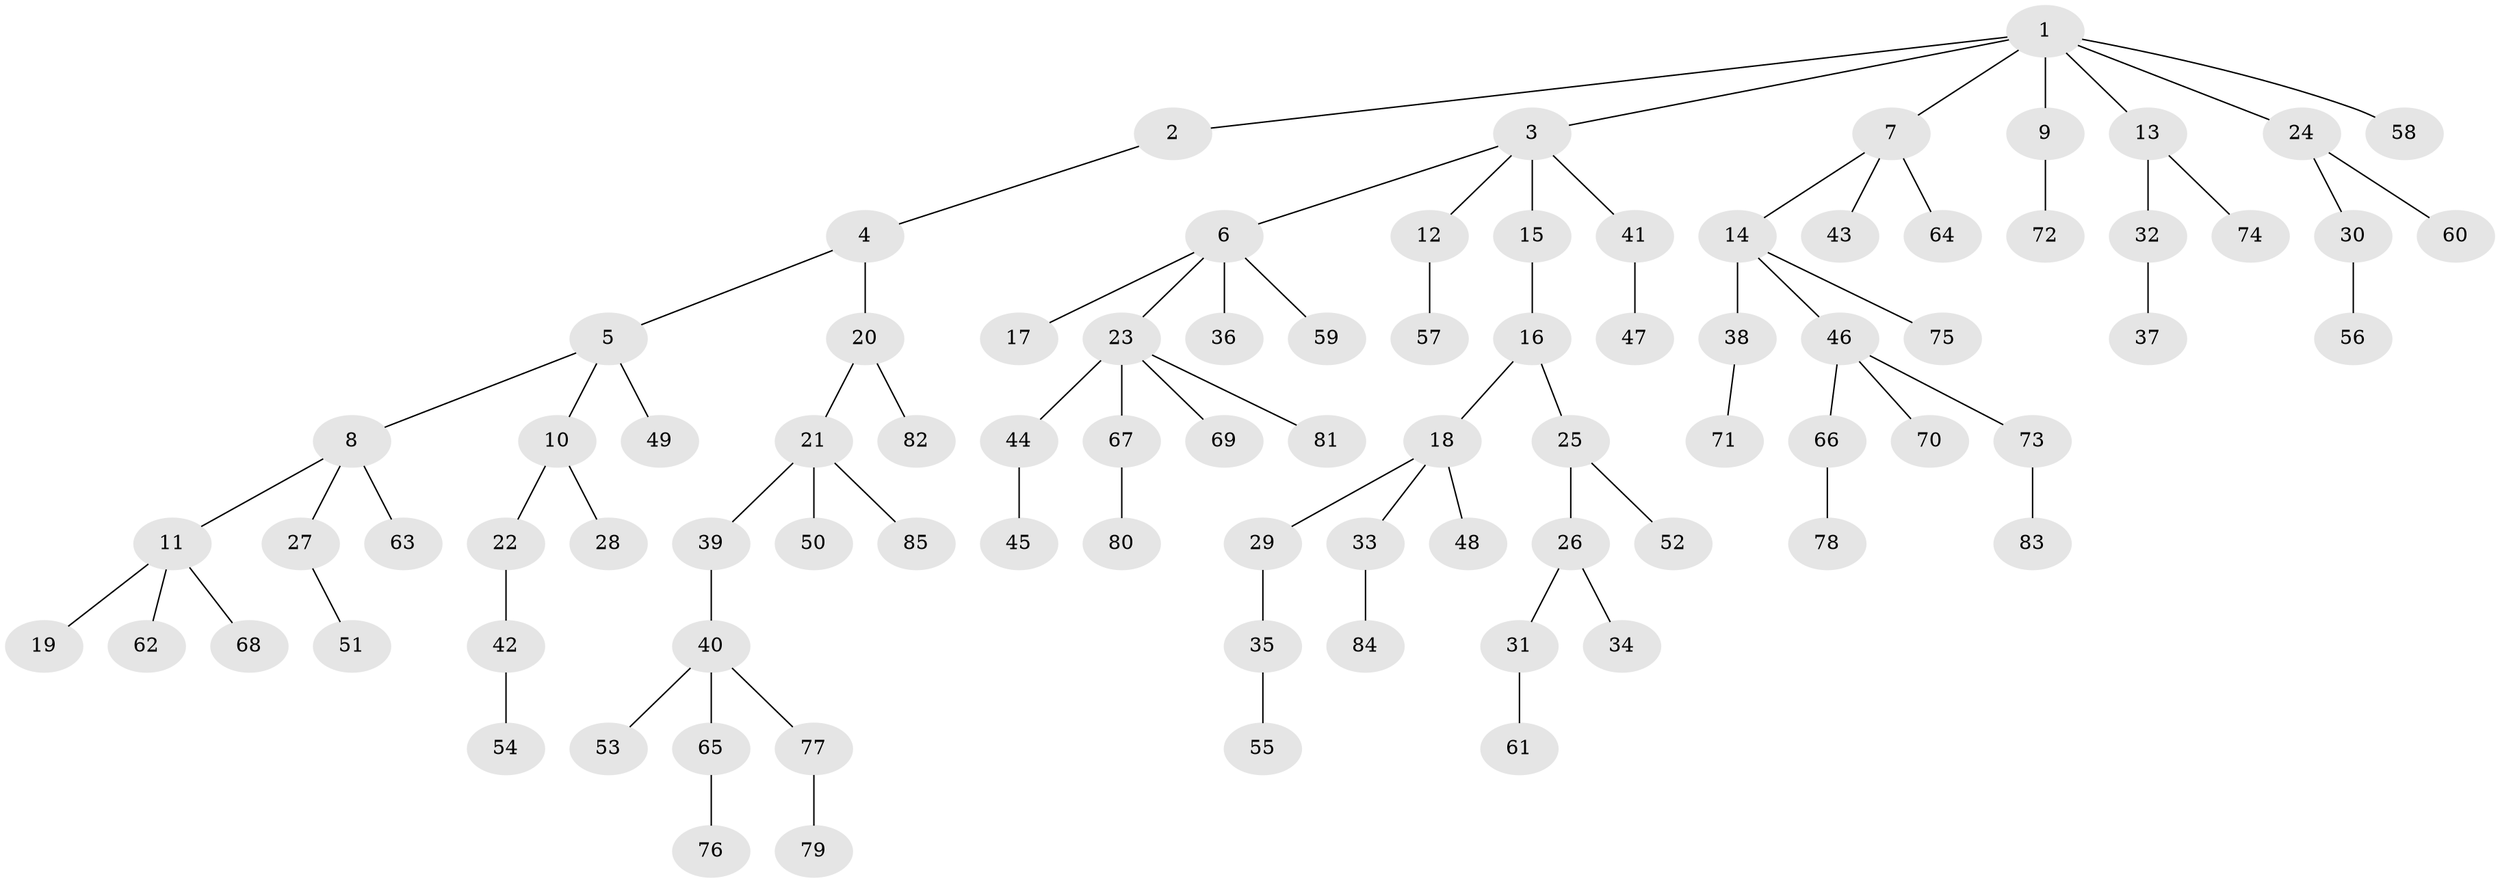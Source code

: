 // coarse degree distribution, {9: 0.016666666666666666, 2: 0.16666666666666666, 8: 0.016666666666666666, 4: 0.05, 5: 0.05, 3: 0.1, 1: 0.6}
// Generated by graph-tools (version 1.1) at 2025/24/03/03/25 07:24:05]
// undirected, 85 vertices, 84 edges
graph export_dot {
graph [start="1"]
  node [color=gray90,style=filled];
  1;
  2;
  3;
  4;
  5;
  6;
  7;
  8;
  9;
  10;
  11;
  12;
  13;
  14;
  15;
  16;
  17;
  18;
  19;
  20;
  21;
  22;
  23;
  24;
  25;
  26;
  27;
  28;
  29;
  30;
  31;
  32;
  33;
  34;
  35;
  36;
  37;
  38;
  39;
  40;
  41;
  42;
  43;
  44;
  45;
  46;
  47;
  48;
  49;
  50;
  51;
  52;
  53;
  54;
  55;
  56;
  57;
  58;
  59;
  60;
  61;
  62;
  63;
  64;
  65;
  66;
  67;
  68;
  69;
  70;
  71;
  72;
  73;
  74;
  75;
  76;
  77;
  78;
  79;
  80;
  81;
  82;
  83;
  84;
  85;
  1 -- 2;
  1 -- 3;
  1 -- 7;
  1 -- 9;
  1 -- 13;
  1 -- 24;
  1 -- 58;
  2 -- 4;
  3 -- 6;
  3 -- 12;
  3 -- 15;
  3 -- 41;
  4 -- 5;
  4 -- 20;
  5 -- 8;
  5 -- 10;
  5 -- 49;
  6 -- 17;
  6 -- 23;
  6 -- 36;
  6 -- 59;
  7 -- 14;
  7 -- 43;
  7 -- 64;
  8 -- 11;
  8 -- 27;
  8 -- 63;
  9 -- 72;
  10 -- 22;
  10 -- 28;
  11 -- 19;
  11 -- 62;
  11 -- 68;
  12 -- 57;
  13 -- 32;
  13 -- 74;
  14 -- 38;
  14 -- 46;
  14 -- 75;
  15 -- 16;
  16 -- 18;
  16 -- 25;
  18 -- 29;
  18 -- 33;
  18 -- 48;
  20 -- 21;
  20 -- 82;
  21 -- 39;
  21 -- 50;
  21 -- 85;
  22 -- 42;
  23 -- 44;
  23 -- 67;
  23 -- 69;
  23 -- 81;
  24 -- 30;
  24 -- 60;
  25 -- 26;
  25 -- 52;
  26 -- 31;
  26 -- 34;
  27 -- 51;
  29 -- 35;
  30 -- 56;
  31 -- 61;
  32 -- 37;
  33 -- 84;
  35 -- 55;
  38 -- 71;
  39 -- 40;
  40 -- 53;
  40 -- 65;
  40 -- 77;
  41 -- 47;
  42 -- 54;
  44 -- 45;
  46 -- 66;
  46 -- 70;
  46 -- 73;
  65 -- 76;
  66 -- 78;
  67 -- 80;
  73 -- 83;
  77 -- 79;
}
